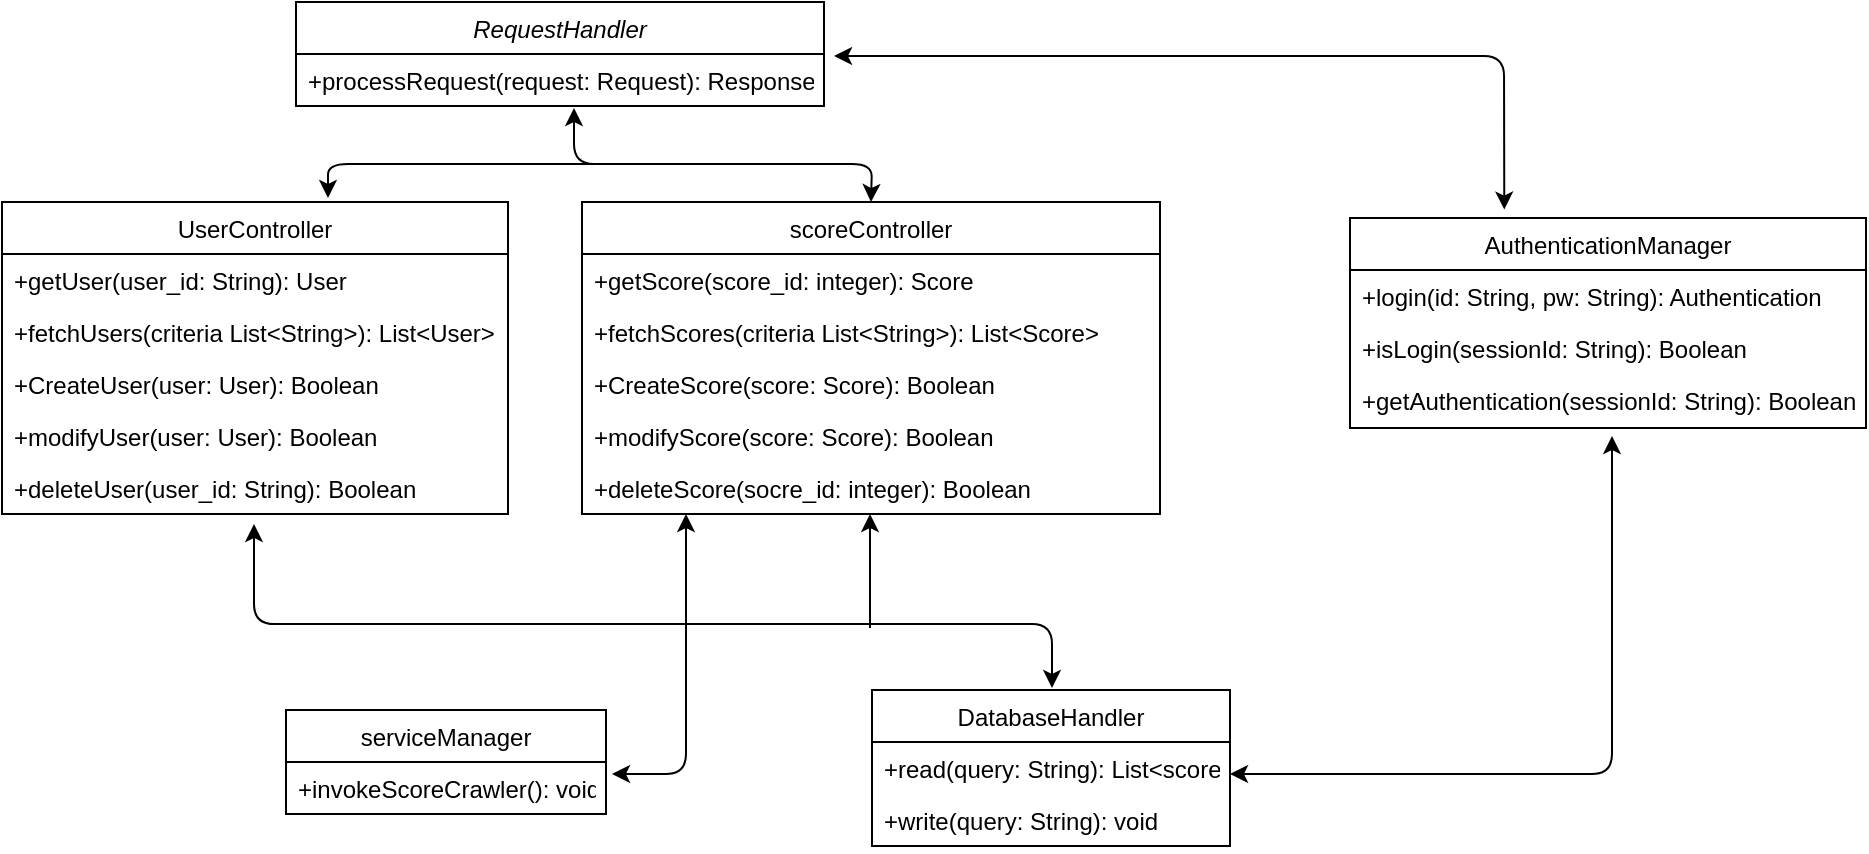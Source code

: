 <mxfile version="13.10.2" type="device"><diagram id="C5RBs43oDa-KdzZeNtuy" name="Page-1"><mxGraphModel dx="1776" dy="580" grid="0" gridSize="10" guides="1" tooltips="1" connect="1" arrows="1" fold="1" page="0" pageScale="1" pageWidth="827" pageHeight="1169" math="0" shadow="0"><root><mxCell id="WIyWlLk6GJQsqaUBKTNV-0"/><mxCell id="WIyWlLk6GJQsqaUBKTNV-1" parent="WIyWlLk6GJQsqaUBKTNV-0"/><mxCell id="zkfFHV4jXpPFQw0GAbJ--6" value="serviceManager" style="swimlane;fontStyle=0;align=center;verticalAlign=top;childLayout=stackLayout;horizontal=1;startSize=26;horizontalStack=0;resizeParent=1;resizeLast=0;collapsible=1;marginBottom=0;rounded=0;shadow=0;strokeWidth=1;" parent="WIyWlLk6GJQsqaUBKTNV-1" vertex="1"><mxGeometry x="-58" y="367" width="160" height="52" as="geometry"><mxRectangle x="130" y="380" width="160" height="26" as="alternateBounds"/></mxGeometry></mxCell><mxCell id="zkfFHV4jXpPFQw0GAbJ--7" value="+invokeScoreCrawler(): void" style="text;align=left;verticalAlign=top;spacingLeft=4;spacingRight=4;overflow=hidden;rotatable=0;points=[[0,0.5],[1,0.5]];portConstraint=eastwest;" parent="zkfFHV4jXpPFQw0GAbJ--6" vertex="1"><mxGeometry y="26" width="160" height="26" as="geometry"/></mxCell><mxCell id="zkfFHV4jXpPFQw0GAbJ--13" value="DatabaseHandler" style="swimlane;fontStyle=0;align=center;verticalAlign=top;childLayout=stackLayout;horizontal=1;startSize=26;horizontalStack=0;resizeParent=1;resizeLast=0;collapsible=1;marginBottom=0;rounded=0;shadow=0;strokeWidth=1;" parent="WIyWlLk6GJQsqaUBKTNV-1" vertex="1"><mxGeometry x="235" y="357" width="179" height="78" as="geometry"><mxRectangle x="340" y="380" width="170" height="26" as="alternateBounds"/></mxGeometry></mxCell><mxCell id="zkfFHV4jXpPFQw0GAbJ--14" value="+read(query: String): List&lt;score&gt;" style="text;align=left;verticalAlign=top;spacingLeft=4;spacingRight=4;overflow=hidden;rotatable=0;points=[[0,0.5],[1,0.5]];portConstraint=eastwest;" parent="zkfFHV4jXpPFQw0GAbJ--13" vertex="1"><mxGeometry y="26" width="179" height="26" as="geometry"/></mxCell><mxCell id="j3FaQGNVsb51NKGpWBYd-348" value="+write(query: String): void" style="text;align=left;verticalAlign=top;spacingLeft=4;spacingRight=4;overflow=hidden;rotatable=0;points=[[0,0.5],[1,0.5]];portConstraint=eastwest;" vertex="1" parent="zkfFHV4jXpPFQw0GAbJ--13"><mxGeometry y="52" width="179" height="26" as="geometry"/></mxCell><mxCell id="zkfFHV4jXpPFQw0GAbJ--17" value="AuthenticationManager" style="swimlane;fontStyle=0;align=center;verticalAlign=top;childLayout=stackLayout;horizontal=1;startSize=26;horizontalStack=0;resizeParent=1;resizeLast=0;collapsible=1;marginBottom=0;rounded=0;shadow=0;strokeWidth=1;" parent="WIyWlLk6GJQsqaUBKTNV-1" vertex="1"><mxGeometry x="474" y="121" width="258" height="105" as="geometry"><mxRectangle x="550" y="140" width="160" height="26" as="alternateBounds"/></mxGeometry></mxCell><mxCell id="zkfFHV4jXpPFQw0GAbJ--18" value="+login(id: String, pw: String): Authentication" style="text;align=left;verticalAlign=top;spacingLeft=4;spacingRight=4;overflow=hidden;rotatable=0;points=[[0,0.5],[1,0.5]];portConstraint=eastwest;" parent="zkfFHV4jXpPFQw0GAbJ--17" vertex="1"><mxGeometry y="26" width="258" height="26" as="geometry"/></mxCell><mxCell id="zkfFHV4jXpPFQw0GAbJ--20" value="+isLogin(sessionId: String): Boolean" style="text;align=left;verticalAlign=top;spacingLeft=4;spacingRight=4;overflow=hidden;rotatable=0;points=[[0,0.5],[1,0.5]];portConstraint=eastwest;rounded=0;shadow=0;html=0;" parent="zkfFHV4jXpPFQw0GAbJ--17" vertex="1"><mxGeometry y="52" width="258" height="26" as="geometry"/></mxCell><mxCell id="zkfFHV4jXpPFQw0GAbJ--21" value="+getAuthentication(sessionId: String): Boolean" style="text;align=left;verticalAlign=top;spacingLeft=4;spacingRight=4;overflow=hidden;rotatable=0;points=[[0,0.5],[1,0.5]];portConstraint=eastwest;rounded=0;shadow=0;html=0;" parent="zkfFHV4jXpPFQw0GAbJ--17" vertex="1"><mxGeometry y="78" width="258" height="26" as="geometry"/></mxCell><mxCell id="j3FaQGNVsb51NKGpWBYd-0" value="UserController" style="swimlane;fontStyle=0;align=center;verticalAlign=top;childLayout=stackLayout;horizontal=1;startSize=26;horizontalStack=0;resizeParent=1;resizeLast=0;collapsible=1;marginBottom=0;rounded=0;shadow=0;strokeWidth=1;" vertex="1" parent="WIyWlLk6GJQsqaUBKTNV-1"><mxGeometry x="-200" y="113" width="253" height="156" as="geometry"><mxRectangle x="550" y="140" width="160" height="26" as="alternateBounds"/></mxGeometry></mxCell><mxCell id="j3FaQGNVsb51NKGpWBYd-1" value="+getUser(user_id: String): User" style="text;align=left;verticalAlign=top;spacingLeft=4;spacingRight=4;overflow=hidden;rotatable=0;points=[[0,0.5],[1,0.5]];portConstraint=eastwest;" vertex="1" parent="j3FaQGNVsb51NKGpWBYd-0"><mxGeometry y="26" width="253" height="26" as="geometry"/></mxCell><mxCell id="j3FaQGNVsb51NKGpWBYd-2" value="+fetchUsers(criteria List&lt;String&gt;): List&lt;User&gt;" style="text;align=left;verticalAlign=top;spacingLeft=4;spacingRight=4;overflow=hidden;rotatable=0;points=[[0,0.5],[1,0.5]];portConstraint=eastwest;rounded=0;shadow=0;html=0;" vertex="1" parent="j3FaQGNVsb51NKGpWBYd-0"><mxGeometry y="52" width="253" height="26" as="geometry"/></mxCell><mxCell id="j3FaQGNVsb51NKGpWBYd-3" value="+CreateUser(user: User): Boolean" style="text;align=left;verticalAlign=top;spacingLeft=4;spacingRight=4;overflow=hidden;rotatable=0;points=[[0,0.5],[1,0.5]];portConstraint=eastwest;rounded=0;shadow=0;html=0;" vertex="1" parent="j3FaQGNVsb51NKGpWBYd-0"><mxGeometry y="78" width="253" height="26" as="geometry"/></mxCell><mxCell id="j3FaQGNVsb51NKGpWBYd-4" value="+modifyUser(user: User): Boolean" style="text;align=left;verticalAlign=top;spacingLeft=4;spacingRight=4;overflow=hidden;rotatable=0;points=[[0,0.5],[1,0.5]];portConstraint=eastwest;rounded=0;shadow=0;html=0;" vertex="1" parent="j3FaQGNVsb51NKGpWBYd-0"><mxGeometry y="104" width="253" height="26" as="geometry"/></mxCell><mxCell id="j3FaQGNVsb51NKGpWBYd-5" value="+deleteUser(user_id: String): Boolean" style="text;align=left;verticalAlign=top;spacingLeft=4;spacingRight=4;overflow=hidden;rotatable=0;points=[[0,0.5],[1,0.5]];portConstraint=eastwest;rounded=0;shadow=0;html=0;" vertex="1" parent="j3FaQGNVsb51NKGpWBYd-0"><mxGeometry y="130" width="253" height="26" as="geometry"/></mxCell><mxCell id="j3FaQGNVsb51NKGpWBYd-334" value="RequestHandler" style="swimlane;fontStyle=2;align=center;verticalAlign=top;childLayout=stackLayout;horizontal=1;startSize=26;horizontalStack=0;resizeParent=1;resizeLast=0;collapsible=1;marginBottom=0;rounded=0;shadow=0;strokeWidth=1;" vertex="1" parent="WIyWlLk6GJQsqaUBKTNV-1"><mxGeometry x="-53" y="13" width="264" height="52" as="geometry"><mxRectangle x="230" y="140" width="160" height="26" as="alternateBounds"/></mxGeometry></mxCell><mxCell id="j3FaQGNVsb51NKGpWBYd-335" value="+processRequest(request: Request): Response" style="text;align=left;verticalAlign=top;spacingLeft=4;spacingRight=4;overflow=hidden;rotatable=0;points=[[0,0.5],[1,0.5]];portConstraint=eastwest;" vertex="1" parent="j3FaQGNVsb51NKGpWBYd-334"><mxGeometry y="26" width="264" height="26" as="geometry"/></mxCell><mxCell id="j3FaQGNVsb51NKGpWBYd-341" value="scoreController" style="swimlane;fontStyle=0;align=center;verticalAlign=top;childLayout=stackLayout;horizontal=1;startSize=26;horizontalStack=0;resizeParent=1;resizeLast=0;collapsible=1;marginBottom=0;rounded=0;shadow=0;strokeWidth=1;" vertex="1" parent="WIyWlLk6GJQsqaUBKTNV-1"><mxGeometry x="90" y="113" width="289" height="156" as="geometry"><mxRectangle x="550" y="140" width="160" height="26" as="alternateBounds"/></mxGeometry></mxCell><mxCell id="j3FaQGNVsb51NKGpWBYd-360" value="" style="endArrow=classic;startArrow=classic;html=1;exitX=0.5;exitY=0;exitDx=0;exitDy=0;" edge="1" parent="j3FaQGNVsb51NKGpWBYd-341" source="j3FaQGNVsb51NKGpWBYd-341"><mxGeometry width="50" height="50" relative="1" as="geometry"><mxPoint x="395" y="35" as="sourcePoint"/><mxPoint x="-4" y="-47" as="targetPoint"/><Array as="points"><mxPoint x="145" y="-19"/><mxPoint x="-4" y="-19"/></Array></mxGeometry></mxCell><mxCell id="j3FaQGNVsb51NKGpWBYd-342" value="+getScore(score_id: integer): Score" style="text;align=left;verticalAlign=top;spacingLeft=4;spacingRight=4;overflow=hidden;rotatable=0;points=[[0,0.5],[1,0.5]];portConstraint=eastwest;" vertex="1" parent="j3FaQGNVsb51NKGpWBYd-341"><mxGeometry y="26" width="289" height="26" as="geometry"/></mxCell><mxCell id="j3FaQGNVsb51NKGpWBYd-343" value="+fetchScores(criteria List&lt;String&gt;): List&lt;Score&gt;" style="text;align=left;verticalAlign=top;spacingLeft=4;spacingRight=4;overflow=hidden;rotatable=0;points=[[0,0.5],[1,0.5]];portConstraint=eastwest;rounded=0;shadow=0;html=0;" vertex="1" parent="j3FaQGNVsb51NKGpWBYd-341"><mxGeometry y="52" width="289" height="26" as="geometry"/></mxCell><mxCell id="j3FaQGNVsb51NKGpWBYd-344" value="+CreateScore(score: Score): Boolean" style="text;align=left;verticalAlign=top;spacingLeft=4;spacingRight=4;overflow=hidden;rotatable=0;points=[[0,0.5],[1,0.5]];portConstraint=eastwest;rounded=0;shadow=0;html=0;" vertex="1" parent="j3FaQGNVsb51NKGpWBYd-341"><mxGeometry y="78" width="289" height="26" as="geometry"/></mxCell><mxCell id="j3FaQGNVsb51NKGpWBYd-345" value="+modifyScore(score: Score): Boolean" style="text;align=left;verticalAlign=top;spacingLeft=4;spacingRight=4;overflow=hidden;rotatable=0;points=[[0,0.5],[1,0.5]];portConstraint=eastwest;rounded=0;shadow=0;html=0;" vertex="1" parent="j3FaQGNVsb51NKGpWBYd-341"><mxGeometry y="104" width="289" height="26" as="geometry"/></mxCell><mxCell id="j3FaQGNVsb51NKGpWBYd-346" value="+deleteScore(socre_id: integer): Boolean" style="text;align=left;verticalAlign=top;spacingLeft=4;spacingRight=4;overflow=hidden;rotatable=0;points=[[0,0.5],[1,0.5]];portConstraint=eastwest;rounded=0;shadow=0;html=0;" vertex="1" parent="j3FaQGNVsb51NKGpWBYd-341"><mxGeometry y="130" width="289" height="26" as="geometry"/></mxCell><mxCell id="j3FaQGNVsb51NKGpWBYd-353" value="" style="endArrow=classic;html=1;" edge="1" parent="WIyWlLk6GJQsqaUBKTNV-1"><mxGeometry width="50" height="50" relative="1" as="geometry"><mxPoint x="234" y="326" as="sourcePoint"/><mxPoint x="234" y="269" as="targetPoint"/></mxGeometry></mxCell><mxCell id="j3FaQGNVsb51NKGpWBYd-355" value="" style="endArrow=classic;startArrow=classic;html=1;" edge="1" parent="WIyWlLk6GJQsqaUBKTNV-1"><mxGeometry width="50" height="50" relative="1" as="geometry"><mxPoint x="325" y="356" as="sourcePoint"/><mxPoint x="-74" y="274" as="targetPoint"/><Array as="points"><mxPoint x="325" y="324"/><mxPoint x="-74" y="324"/></Array></mxGeometry></mxCell><mxCell id="j3FaQGNVsb51NKGpWBYd-356" value="" style="endArrow=classic;startArrow=classic;html=1;" edge="1" parent="WIyWlLk6GJQsqaUBKTNV-1"><mxGeometry width="50" height="50" relative="1" as="geometry"><mxPoint x="105" y="399" as="sourcePoint"/><mxPoint x="142" y="269" as="targetPoint"/><Array as="points"><mxPoint x="142" y="399"/></Array></mxGeometry></mxCell><mxCell id="j3FaQGNVsb51NKGpWBYd-357" value="" style="endArrow=classic;startArrow=classic;html=1;" edge="1" parent="WIyWlLk6GJQsqaUBKTNV-1"><mxGeometry width="50" height="50" relative="1" as="geometry"><mxPoint x="414" y="399" as="sourcePoint"/><mxPoint x="605" y="230" as="targetPoint"/><Array as="points"><mxPoint x="605" y="399"/></Array></mxGeometry></mxCell><mxCell id="j3FaQGNVsb51NKGpWBYd-358" value="" style="endArrow=classic;startArrow=classic;html=1;entryX=0.299;entryY=-0.04;entryDx=0;entryDy=0;entryPerimeter=0;exitX=1.019;exitY=0.038;exitDx=0;exitDy=0;exitPerimeter=0;" edge="1" parent="WIyWlLk6GJQsqaUBKTNV-1" source="j3FaQGNVsb51NKGpWBYd-335" target="zkfFHV4jXpPFQw0GAbJ--17"><mxGeometry width="50" height="50" relative="1" as="geometry"><mxPoint x="358" y="40" as="sourcePoint"/><mxPoint x="549" y="-129" as="targetPoint"/><Array as="points"><mxPoint x="551" y="40"/></Array></mxGeometry></mxCell><mxCell id="j3FaQGNVsb51NKGpWBYd-365" value="" style="endArrow=classic;html=1;" edge="1" parent="WIyWlLk6GJQsqaUBKTNV-1"><mxGeometry width="50" height="50" relative="1" as="geometry"><mxPoint x="98.5" y="94" as="sourcePoint"/><mxPoint x="-37" y="111" as="targetPoint"/><Array as="points"><mxPoint x="-37" y="94"/></Array></mxGeometry></mxCell></root></mxGraphModel></diagram></mxfile>